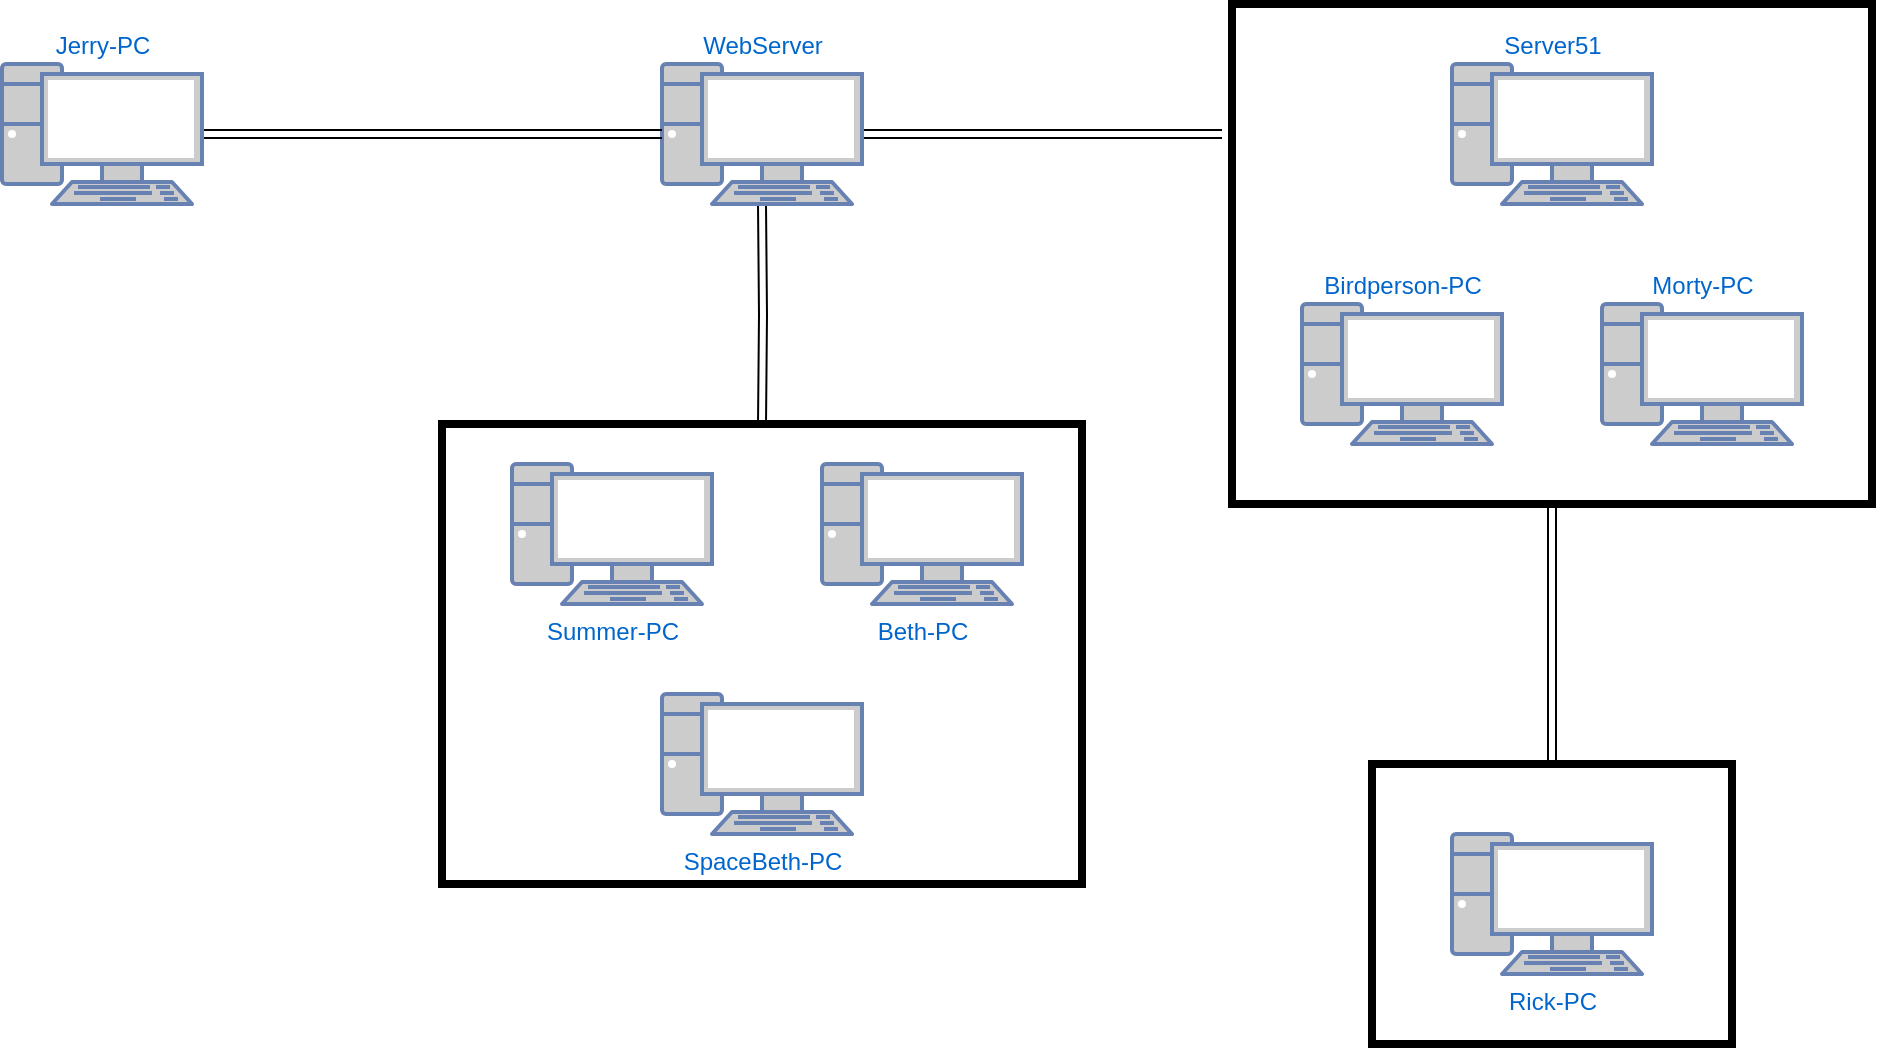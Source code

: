 <mxfile version="21.7.4" type="device">
  <diagram name="Página-1" id="14kl9gs77ZuZCzUSdgL8">
    <mxGraphModel dx="1165" dy="744" grid="1" gridSize="10" guides="1" tooltips="1" connect="1" arrows="1" fold="1" page="1" pageScale="1" pageWidth="827" pageHeight="1169" math="0" shadow="0">
      <root>
        <mxCell id="0" />
        <mxCell id="1" parent="0" />
        <mxCell id="hlvQ_mnLpGh9b6kKTK5w-20" value="" style="rounded=0;whiteSpace=wrap;html=1;fillColor=none;strokeWidth=4;" vertex="1" parent="1">
          <mxGeometry x="765" y="620" width="180" height="140" as="geometry" />
        </mxCell>
        <mxCell id="hlvQ_mnLpGh9b6kKTK5w-9" value="" style="rounded=0;whiteSpace=wrap;html=1;fillColor=none;strokeWidth=4;" vertex="1" parent="1">
          <mxGeometry x="300" y="450" width="320" height="230" as="geometry" />
        </mxCell>
        <mxCell id="hlvQ_mnLpGh9b6kKTK5w-26" style="edgeStyle=orthogonalEdgeStyle;rounded=0;orthogonalLoop=1;jettySize=auto;html=1;exitX=0.5;exitY=1;exitDx=0;exitDy=0;shape=link;" edge="1" parent="1" source="hlvQ_mnLpGh9b6kKTK5w-10" target="hlvQ_mnLpGh9b6kKTK5w-20">
          <mxGeometry relative="1" as="geometry" />
        </mxCell>
        <mxCell id="hlvQ_mnLpGh9b6kKTK5w-10" value="" style="rounded=0;whiteSpace=wrap;html=1;fillColor=none;strokeWidth=4;" vertex="1" parent="1">
          <mxGeometry x="695" y="240" width="320" height="250" as="geometry" />
        </mxCell>
        <mxCell id="hlvQ_mnLpGh9b6kKTK5w-15" value="" style="edgeStyle=orthogonalEdgeStyle;rounded=0;orthogonalLoop=1;jettySize=auto;html=1;shape=link;" edge="1" parent="1" target="hlvQ_mnLpGh9b6kKTK5w-9">
          <mxGeometry relative="1" as="geometry">
            <mxPoint x="460" y="340" as="sourcePoint" />
          </mxGeometry>
        </mxCell>
        <mxCell id="hlvQ_mnLpGh9b6kKTK5w-24" style="edgeStyle=orthogonalEdgeStyle;rounded=0;orthogonalLoop=1;jettySize=auto;html=1;shape=link;" edge="1" parent="1" source="hlvQ_mnLpGh9b6kKTK5w-1">
          <mxGeometry relative="1" as="geometry">
            <mxPoint x="690" y="305" as="targetPoint" />
          </mxGeometry>
        </mxCell>
        <mxCell id="hlvQ_mnLpGh9b6kKTK5w-1" value="WebServer" style="fontColor=#0066CC;verticalAlign=bottom;verticalLabelPosition=top;labelPosition=center;align=center;html=1;outlineConnect=0;fillColor=#CCCCCC;strokeColor=#6881B3;gradientColor=none;gradientDirection=north;strokeWidth=2;shape=mxgraph.networks.pc;horizontal=1;" vertex="1" parent="1">
          <mxGeometry x="410" y="270" width="100" height="70" as="geometry" />
        </mxCell>
        <mxCell id="hlvQ_mnLpGh9b6kKTK5w-11" style="edgeStyle=orthogonalEdgeStyle;rounded=0;orthogonalLoop=1;jettySize=auto;html=1;entryX=0;entryY=0.5;entryDx=0;entryDy=0;entryPerimeter=0;shape=link;" edge="1" parent="1" source="hlvQ_mnLpGh9b6kKTK5w-2" target="hlvQ_mnLpGh9b6kKTK5w-1">
          <mxGeometry relative="1" as="geometry">
            <mxPoint x="210" y="305" as="targetPoint" />
          </mxGeometry>
        </mxCell>
        <mxCell id="hlvQ_mnLpGh9b6kKTK5w-2" value="&lt;div&gt;Jerry-PC&lt;/div&gt;" style="fontColor=#0066CC;verticalAlign=bottom;verticalLabelPosition=top;labelPosition=center;align=center;html=1;outlineConnect=0;fillColor=#CCCCCC;strokeColor=#6881B3;gradientColor=none;gradientDirection=north;strokeWidth=2;shape=mxgraph.networks.pc;" vertex="1" parent="1">
          <mxGeometry x="80" y="270" width="100" height="70" as="geometry" />
        </mxCell>
        <mxCell id="hlvQ_mnLpGh9b6kKTK5w-3" value="&lt;div&gt;Summer-PC&lt;/div&gt;" style="fontColor=#0066CC;verticalAlign=top;verticalLabelPosition=bottom;labelPosition=center;align=center;html=1;outlineConnect=0;fillColor=#CCCCCC;strokeColor=#6881B3;gradientColor=none;gradientDirection=north;strokeWidth=2;shape=mxgraph.networks.pc;" vertex="1" parent="1">
          <mxGeometry x="335" y="470" width="100" height="70" as="geometry" />
        </mxCell>
        <mxCell id="hlvQ_mnLpGh9b6kKTK5w-4" value="Beth-PC" style="fontColor=#0066CC;verticalAlign=top;verticalLabelPosition=bottom;labelPosition=center;align=center;html=1;outlineConnect=0;fillColor=#CCCCCC;strokeColor=#6881B3;gradientColor=none;gradientDirection=north;strokeWidth=2;shape=mxgraph.networks.pc;" vertex="1" parent="1">
          <mxGeometry x="490" y="470" width="100" height="70" as="geometry" />
        </mxCell>
        <mxCell id="hlvQ_mnLpGh9b6kKTK5w-5" value="&lt;div&gt;SpaceBeth-PC&lt;/div&gt;" style="fontColor=#0066CC;verticalAlign=top;verticalLabelPosition=bottom;labelPosition=center;align=center;html=1;outlineConnect=0;fillColor=#CCCCCC;strokeColor=#6881B3;gradientColor=none;gradientDirection=north;strokeWidth=2;shape=mxgraph.networks.pc;" vertex="1" parent="1">
          <mxGeometry x="410" y="585" width="100" height="70" as="geometry" />
        </mxCell>
        <mxCell id="hlvQ_mnLpGh9b6kKTK5w-6" value="&lt;div&gt;Morty-PC&lt;/div&gt;" style="fontColor=#0066CC;verticalAlign=bottom;verticalLabelPosition=top;labelPosition=center;align=center;html=1;outlineConnect=0;fillColor=#CCCCCC;strokeColor=#6881B3;gradientColor=none;gradientDirection=north;strokeWidth=2;shape=mxgraph.networks.pc;" vertex="1" parent="1">
          <mxGeometry x="880" y="390" width="100" height="70" as="geometry" />
        </mxCell>
        <mxCell id="hlvQ_mnLpGh9b6kKTK5w-7" value="Server51" style="fontColor=#0066CC;verticalAlign=bottom;verticalLabelPosition=top;labelPosition=center;align=center;html=1;outlineConnect=0;fillColor=#CCCCCC;strokeColor=#6881B3;gradientColor=none;gradientDirection=north;strokeWidth=2;shape=mxgraph.networks.pc;" vertex="1" parent="1">
          <mxGeometry x="805" y="270" width="100" height="70" as="geometry" />
        </mxCell>
        <mxCell id="hlvQ_mnLpGh9b6kKTK5w-8" value="&lt;div&gt;Birdperson-PC&lt;/div&gt;" style="fontColor=#0066CC;verticalAlign=bottom;verticalLabelPosition=top;labelPosition=center;align=center;html=1;outlineConnect=0;fillColor=#CCCCCC;strokeColor=#6881B3;gradientColor=none;gradientDirection=north;strokeWidth=2;shape=mxgraph.networks.pc;" vertex="1" parent="1">
          <mxGeometry x="730" y="390" width="100" height="70" as="geometry" />
        </mxCell>
        <mxCell id="hlvQ_mnLpGh9b6kKTK5w-17" value="&lt;div&gt;Rick-PC&lt;/div&gt;" style="fontColor=#0066CC;verticalAlign=top;verticalLabelPosition=bottom;labelPosition=center;align=center;html=1;outlineConnect=0;fillColor=#CCCCCC;strokeColor=#6881B3;gradientColor=none;gradientDirection=north;strokeWidth=2;shape=mxgraph.networks.pc;" vertex="1" parent="1">
          <mxGeometry x="805" y="655" width="100" height="70" as="geometry" />
        </mxCell>
      </root>
    </mxGraphModel>
  </diagram>
</mxfile>
